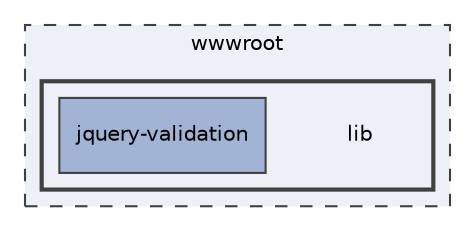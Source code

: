 digraph "wwwroot/lib"
{
 // LATEX_PDF_SIZE
  edge [fontname="Helvetica",fontsize="10",labelfontname="Helvetica",labelfontsize="10"];
  node [fontname="Helvetica",fontsize="10",shape=record];
  compound=true
  subgraph clusterdir_f9e5d2cd332d1b4b87c26c40e2313e0a {
    graph [ bgcolor="#edf0f7", pencolor="grey25", style="filled,dashed,", label="wwwroot", fontname="Helvetica", fontsize="10", URL="dir_f9e5d2cd332d1b4b87c26c40e2313e0a.html"]
  subgraph clusterdir_111aacf516ae25a0b3dd7ff30d79c0a3 {
    graph [ bgcolor="#edf0f7", pencolor="grey25", style="filled,bold,", label="", fontname="Helvetica", fontsize="10", URL="dir_111aacf516ae25a0b3dd7ff30d79c0a3.html"]
    dir_111aacf516ae25a0b3dd7ff30d79c0a3 [shape=plaintext, label="lib"];
  dir_f8d5525ec0cb1d8d5e443fabd990f7de [shape=box, label="jquery-validation", style="filled,", fillcolor="#a2b4d6", color="grey25", URL="dir_f8d5525ec0cb1d8d5e443fabd990f7de.html"];
  }
  }
}
